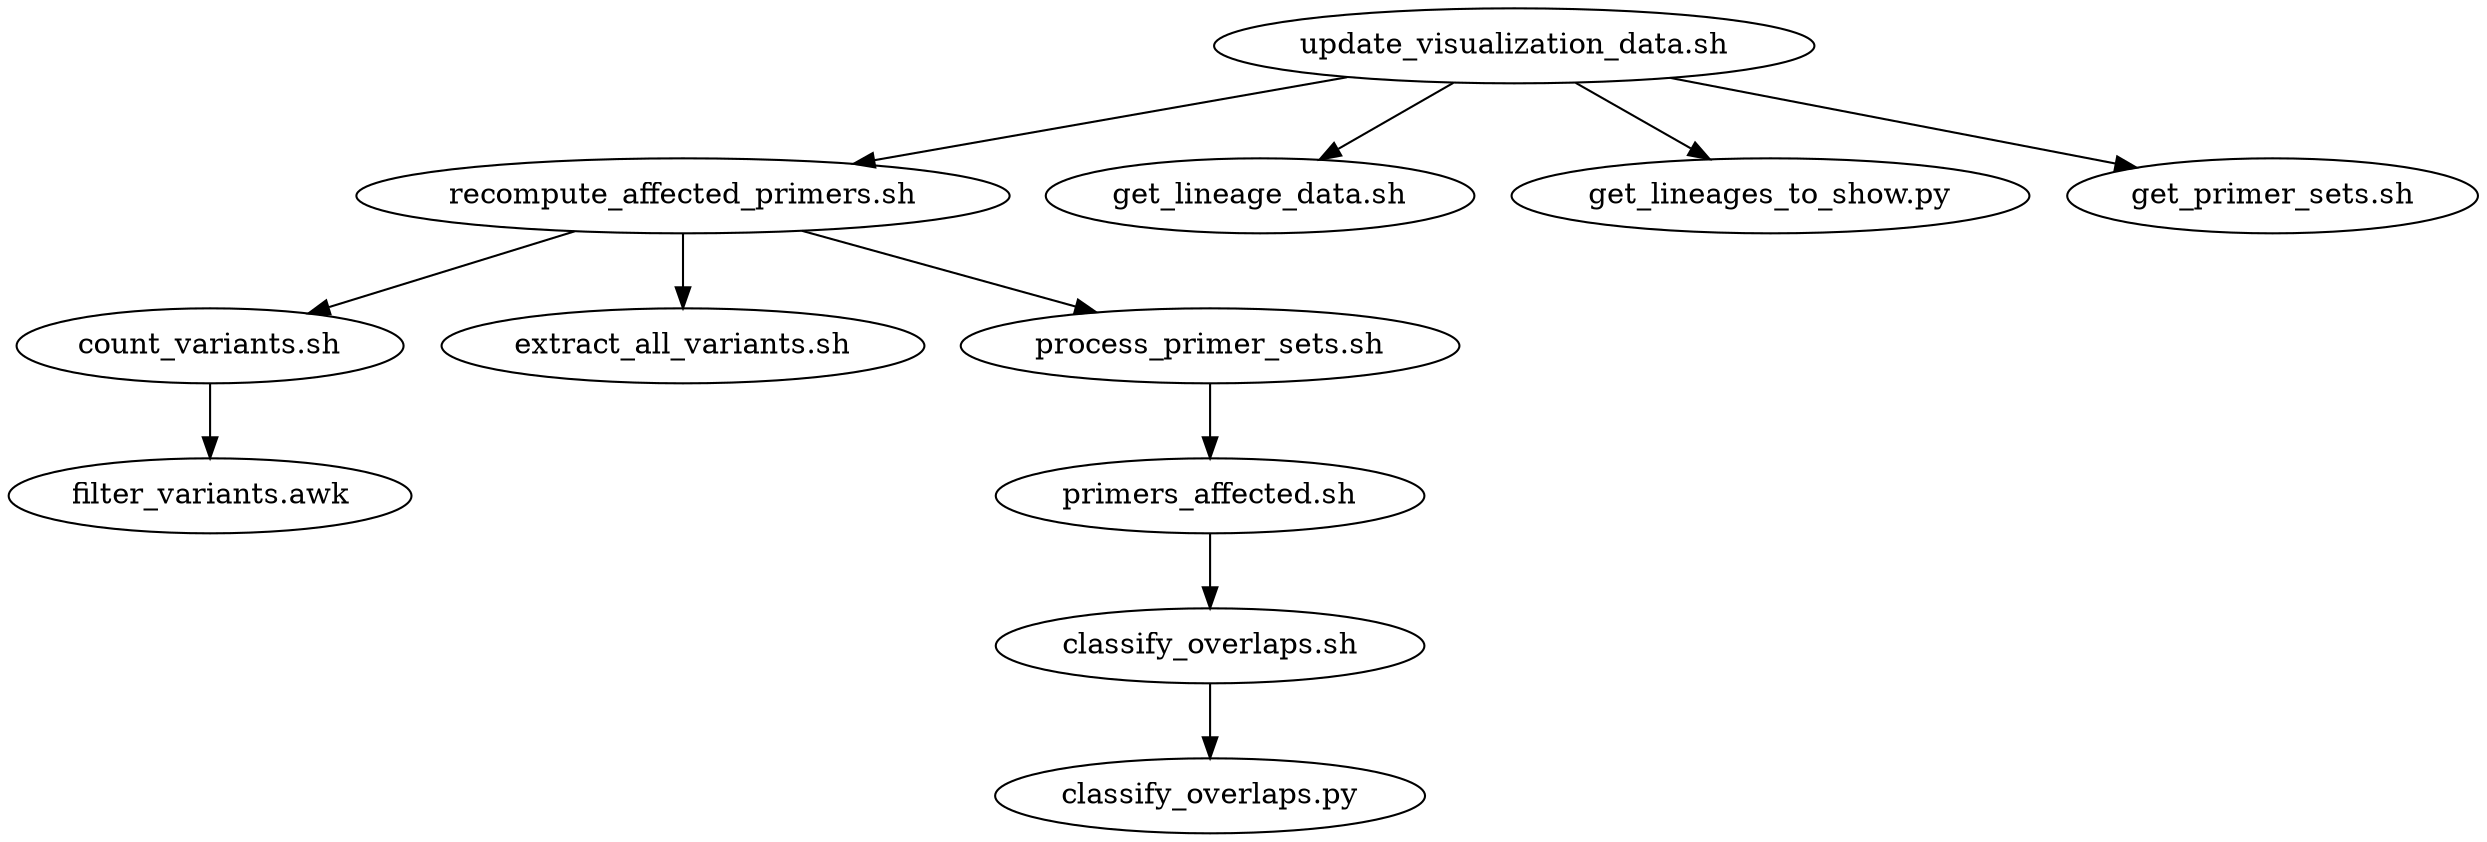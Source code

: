 digraph "update_visualization_data" {

update_visualization_data [label="update_visualization_data.sh"];
recompute_affected_primers [label="recompute_affected_primers.sh"];
classify_overlaps_py [label="classify_overlaps.py"];
classify_overlaps_sh [label="classify_overlaps.sh"];
count_variants [label="count_variants.sh"];
extract_all_variants [label="extract_all_variants.sh"];
filter_variants [label="filter_variants.awk"];
get_lineage_data [label="get_lineage_data.sh"];
get_lineages_to_show [label="get_lineages_to_show.py"];
get_primer_sets [label="get_primer_sets.sh"];
primers_affected [label="primers_affected.sh"];
process_primer_sets [label="process_primer_sets.sh"];



update_visualization_data -> get_primer_sets;
update_visualization_data -> get_lineage_data;
update_visualization_data -> get_lineages_to_show;
update_visualization_data -> recompute_affected_primers;

recompute_affected_primers -> extract_all_variants;
recompute_affected_primers -> count_variants;
recompute_affected_primers -> process_primer_sets;

count_variants -> filter_variants;

process_primer_sets -> primers_affected;

primers_affected -> classify_overlaps_sh;

classify_overlaps_sh -> classify_overlaps_py;

}